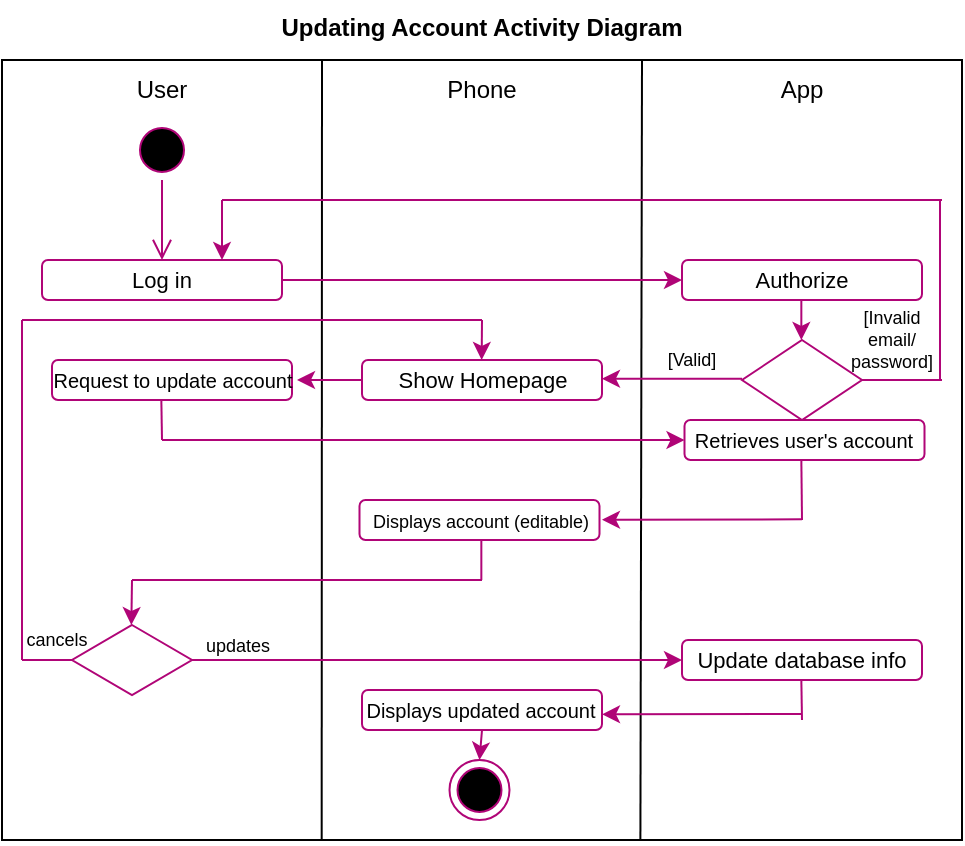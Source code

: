 <mxfile version="16.5.3" type="device"><diagram id="fR5j5vfngR4zpr7wu11u" name="Page-1"><mxGraphModel dx="948" dy="470" grid="1" gridSize="10" guides="1" tooltips="1" connect="1" arrows="1" fold="1" page="1" pageScale="1" pageWidth="850" pageHeight="1100" math="0" shadow="0"><root><mxCell id="0"/><mxCell id="1" parent="0"/><mxCell id="AXLkQLEi_8ZTkcA1Lc_4-1" value="" style="rounded=0;whiteSpace=wrap;html=1;" parent="1" vertex="1"><mxGeometry x="160" y="40" width="480" height="390" as="geometry"/></mxCell><mxCell id="AXLkQLEi_8ZTkcA1Lc_4-2" value="" style="endArrow=none;html=1;rounded=0;entryX=0.333;entryY=0.999;entryDx=0;entryDy=0;entryPerimeter=0;" parent="1" target="AXLkQLEi_8ZTkcA1Lc_4-1" edge="1"><mxGeometry width="50" height="50" relative="1" as="geometry"><mxPoint x="320" y="40" as="sourcePoint"/><mxPoint x="320" y="440" as="targetPoint"/></mxGeometry></mxCell><mxCell id="AXLkQLEi_8ZTkcA1Lc_4-3" value="" style="endArrow=none;html=1;rounded=0;entryX=0.665;entryY=1.001;entryDx=0;entryDy=0;entryPerimeter=0;" parent="1" target="AXLkQLEi_8ZTkcA1Lc_4-1" edge="1"><mxGeometry width="50" height="50" relative="1" as="geometry"><mxPoint x="480" y="40" as="sourcePoint"/><mxPoint x="480" y="460" as="targetPoint"/></mxGeometry></mxCell><mxCell id="AXLkQLEi_8ZTkcA1Lc_4-4" value="Updating Account Activity Diagram" style="text;align=center;fontStyle=1;verticalAlign=middle;spacingLeft=3;spacingRight=3;strokeColor=none;rotatable=0;points=[[0,0.5],[1,0.5]];portConstraint=eastwest;" parent="1" vertex="1"><mxGeometry x="360" y="10" width="80" height="26" as="geometry"/></mxCell><mxCell id="AXLkQLEi_8ZTkcA1Lc_4-5" value="User" style="text;html=1;strokeColor=none;fillColor=none;align=center;verticalAlign=middle;whiteSpace=wrap;rounded=0;" parent="1" vertex="1"><mxGeometry x="210" y="40" width="60" height="30" as="geometry"/></mxCell><mxCell id="AXLkQLEi_8ZTkcA1Lc_4-6" value="Phone" style="text;html=1;strokeColor=none;fillColor=none;align=center;verticalAlign=middle;whiteSpace=wrap;rounded=0;" parent="1" vertex="1"><mxGeometry x="370" y="40" width="60" height="30" as="geometry"/></mxCell><mxCell id="AXLkQLEi_8ZTkcA1Lc_4-7" value="App" style="text;html=1;strokeColor=none;fillColor=none;align=center;verticalAlign=middle;whiteSpace=wrap;rounded=0;" parent="1" vertex="1"><mxGeometry x="530" y="40" width="60" height="30" as="geometry"/></mxCell><mxCell id="AXLkQLEi_8ZTkcA1Lc_4-8" value="" style="ellipse;html=1;shape=startState;fillColor=#000000;strokeColor=#B00577;" parent="1" vertex="1"><mxGeometry x="225" y="70" width="30" height="30" as="geometry"/></mxCell><mxCell id="AXLkQLEi_8ZTkcA1Lc_4-9" value="" style="edgeStyle=orthogonalEdgeStyle;html=1;verticalAlign=bottom;endArrow=open;endSize=8;strokeColor=#B00577;rounded=0;" parent="1" source="AXLkQLEi_8ZTkcA1Lc_4-8" edge="1"><mxGeometry relative="1" as="geometry"><mxPoint x="240" y="140" as="targetPoint"/></mxGeometry></mxCell><mxCell id="AXLkQLEi_8ZTkcA1Lc_4-10" value="" style="rounded=1;whiteSpace=wrap;html=1;strokeColor=#B00577;" parent="1" vertex="1"><mxGeometry x="180" y="140" width="120" height="20" as="geometry"/></mxCell><mxCell id="AXLkQLEi_8ZTkcA1Lc_4-11" value="Log in" style="text;html=1;strokeColor=none;fillColor=none;align=center;verticalAlign=middle;whiteSpace=wrap;rounded=0;fontSize=11;" parent="1" vertex="1"><mxGeometry x="210" y="135" width="60" height="30" as="geometry"/></mxCell><mxCell id="AXLkQLEi_8ZTkcA1Lc_4-13" value="" style="endArrow=classic;html=1;rounded=0;strokeColor=#B00577;exitX=1;exitY=0.5;exitDx=0;exitDy=0;entryX=0;entryY=0.5;entryDx=0;entryDy=0;" parent="1" source="AXLkQLEi_8ZTkcA1Lc_4-10" target="AXLkQLEi_8ZTkcA1Lc_4-14" edge="1"><mxGeometry width="50" height="50" relative="1" as="geometry"><mxPoint x="470" y="200" as="sourcePoint"/><mxPoint x="520" y="150" as="targetPoint"/></mxGeometry></mxCell><mxCell id="AXLkQLEi_8ZTkcA1Lc_4-14" value="" style="rounded=1;whiteSpace=wrap;html=1;strokeColor=#B00577;" parent="1" vertex="1"><mxGeometry x="500" y="140" width="120" height="20" as="geometry"/></mxCell><mxCell id="AXLkQLEi_8ZTkcA1Lc_4-15" value="Authorize" style="text;html=1;strokeColor=none;fillColor=none;align=center;verticalAlign=middle;whiteSpace=wrap;rounded=0;fontSize=11;" parent="1" vertex="1"><mxGeometry x="530" y="135" width="60" height="30" as="geometry"/></mxCell><mxCell id="AXLkQLEi_8ZTkcA1Lc_4-17" value="" style="endArrow=none;html=1;rounded=0;strokeColor=#B00577;" parent="1" edge="1"><mxGeometry width="50" height="50" relative="1" as="geometry"><mxPoint x="629" y="200" as="sourcePoint"/><mxPoint x="629" y="110" as="targetPoint"/></mxGeometry></mxCell><mxCell id="AXLkQLEi_8ZTkcA1Lc_4-18" value="" style="endArrow=none;html=1;rounded=0;strokeColor=#B00577;" parent="1" edge="1"><mxGeometry width="50" height="50" relative="1" as="geometry"><mxPoint x="270" y="110" as="sourcePoint"/><mxPoint x="630" y="110" as="targetPoint"/></mxGeometry></mxCell><mxCell id="AXLkQLEi_8ZTkcA1Lc_4-20" value="" style="endArrow=classic;html=1;rounded=0;strokeColor=#B00577;" parent="1" edge="1"><mxGeometry width="50" height="50" relative="1" as="geometry"><mxPoint x="270" y="110" as="sourcePoint"/><mxPoint x="270" y="140" as="targetPoint"/></mxGeometry></mxCell><mxCell id="AXLkQLEi_8ZTkcA1Lc_4-21" value="[Invalid email/ password]" style="text;html=1;strokeColor=none;fillColor=none;align=center;verticalAlign=middle;whiteSpace=wrap;rounded=0;fontSize=9;" parent="1" vertex="1"><mxGeometry x="580" y="170" width="50" height="20" as="geometry"/></mxCell><mxCell id="AXLkQLEi_8ZTkcA1Lc_4-22" value="" style="rhombus;whiteSpace=wrap;html=1;strokeColor=#B00577;" parent="1" vertex="1"><mxGeometry x="530" y="180" width="60" height="40" as="geometry"/></mxCell><mxCell id="AXLkQLEi_8ZTkcA1Lc_4-23" value="" style="endArrow=none;html=1;rounded=0;strokeColor=#B00577;" parent="1" edge="1"><mxGeometry width="50" height="50" relative="1" as="geometry"><mxPoint x="590" y="200.0" as="sourcePoint"/><mxPoint x="630" y="200" as="targetPoint"/></mxGeometry></mxCell><mxCell id="AXLkQLEi_8ZTkcA1Lc_4-24" value="" style="rounded=1;whiteSpace=wrap;html=1;strokeColor=#B00577;" parent="1" vertex="1"><mxGeometry x="340" y="190" width="120" height="20" as="geometry"/></mxCell><mxCell id="AXLkQLEi_8ZTkcA1Lc_4-25" value="Show Homepage" style="text;html=1;strokeColor=none;fillColor=none;align=center;verticalAlign=middle;whiteSpace=wrap;rounded=0;fontSize=11;" parent="1" vertex="1"><mxGeometry x="352.5" y="185" width="95" height="30" as="geometry"/></mxCell><mxCell id="AXLkQLEi_8ZTkcA1Lc_4-26" value="" style="endArrow=classic;html=1;rounded=0;strokeColor=#B00577;" parent="1" edge="1"><mxGeometry width="50" height="50" relative="1" as="geometry"><mxPoint x="530" y="199.33" as="sourcePoint"/><mxPoint x="460" y="199.33" as="targetPoint"/></mxGeometry></mxCell><mxCell id="AXLkQLEi_8ZTkcA1Lc_4-27" value="[Valid]" style="text;html=1;strokeColor=none;fillColor=none;align=center;verticalAlign=middle;whiteSpace=wrap;rounded=0;fontSize=9;" parent="1" vertex="1"><mxGeometry x="480" y="180" width="50" height="20" as="geometry"/></mxCell><mxCell id="AXLkQLEi_8ZTkcA1Lc_4-28" value="" style="rounded=1;whiteSpace=wrap;html=1;strokeColor=#B00577;" parent="1" vertex="1"><mxGeometry x="185" y="190" width="120" height="20" as="geometry"/></mxCell><mxCell id="AXLkQLEi_8ZTkcA1Lc_4-29" value="&lt;font style=&quot;font-size: 10px&quot;&gt;Request to update account&lt;/font&gt;" style="text;html=1;strokeColor=none;fillColor=none;align=center;verticalAlign=middle;whiteSpace=wrap;rounded=0;fontSize=11;" parent="1" vertex="1"><mxGeometry x="182.5" y="185" width="125" height="30" as="geometry"/></mxCell><mxCell id="AXLkQLEi_8ZTkcA1Lc_4-30" value="" style="endArrow=classic;html=1;rounded=0;strokeColor=#B00577;entryX=1;entryY=0.5;entryDx=0;entryDy=0;" parent="1" source="AXLkQLEi_8ZTkcA1Lc_4-24" target="AXLkQLEi_8ZTkcA1Lc_4-29" edge="1"><mxGeometry width="50" height="50" relative="1" as="geometry"><mxPoint x="340" y="200" as="sourcePoint"/><mxPoint x="310" y="199" as="targetPoint"/></mxGeometry></mxCell><mxCell id="AXLkQLEi_8ZTkcA1Lc_4-31" value="" style="endArrow=classic;html=1;rounded=0;strokeColor=#B00577;" parent="1" edge="1"><mxGeometry width="50" height="50" relative="1" as="geometry"><mxPoint x="559.67" y="160" as="sourcePoint"/><mxPoint x="559.67" y="180" as="targetPoint"/></mxGeometry></mxCell><mxCell id="AXLkQLEi_8ZTkcA1Lc_4-51" value="" style="ellipse;html=1;shape=endState;fillColor=#000000;strokeColor=#B00577;fontSize=8;" parent="1" vertex="1"><mxGeometry x="383.75" y="390" width="30" height="30" as="geometry"/></mxCell><mxCell id="oRUQPXOnXijmD5WjNmyP-28" value="" style="rounded=1;whiteSpace=wrap;html=1;strokeColor=#B00577;" parent="1" vertex="1"><mxGeometry x="500" y="330" width="120" height="20" as="geometry"/></mxCell><mxCell id="oRUQPXOnXijmD5WjNmyP-29" value="Update database info" style="text;html=1;strokeColor=none;fillColor=none;align=center;verticalAlign=middle;whiteSpace=wrap;rounded=0;fontSize=11;" parent="1" vertex="1"><mxGeometry x="501.25" y="332.5" width="117.5" height="15" as="geometry"/></mxCell><mxCell id="oRUQPXOnXijmD5WjNmyP-30" value="" style="endArrow=none;html=1;rounded=0;fontSize=11;strokeColor=#B00577;" parent="1" edge="1"><mxGeometry width="50" height="50" relative="1" as="geometry"><mxPoint x="560" y="370" as="sourcePoint"/><mxPoint x="559.67" y="350" as="targetPoint"/></mxGeometry></mxCell><mxCell id="oRUQPXOnXijmD5WjNmyP-31" value="" style="endArrow=classic;html=1;rounded=0;fontSize=11;strokeColor=#B00577;" parent="1" edge="1"><mxGeometry width="50" height="50" relative="1" as="geometry"><mxPoint x="560" y="367" as="sourcePoint"/><mxPoint x="460" y="367.17" as="targetPoint"/></mxGeometry></mxCell><mxCell id="oRUQPXOnXijmD5WjNmyP-32" value="" style="rounded=1;whiteSpace=wrap;html=1;strokeColor=#B00577;" parent="1" vertex="1"><mxGeometry x="340" y="355" width="120" height="20" as="geometry"/></mxCell><mxCell id="oRUQPXOnXijmD5WjNmyP-38" value="" style="endArrow=classic;html=1;rounded=0;strokeColor=#B00577;entryX=0.5;entryY=0;entryDx=0;entryDy=0;exitX=0.5;exitY=1;exitDx=0;exitDy=0;" parent="1" source="oRUQPXOnXijmD5WjNmyP-32" target="AXLkQLEi_8ZTkcA1Lc_4-51" edge="1"><mxGeometry width="50" height="50" relative="1" as="geometry"><mxPoint x="400" y="480" as="sourcePoint"/><mxPoint x="399.75" y="400" as="targetPoint"/><Array as="points"/></mxGeometry></mxCell><mxCell id="VZKoUNpJh9FUcdgXc0Fx-5" value="" style="rounded=1;whiteSpace=wrap;html=1;strokeColor=#B00577;" parent="1" vertex="1"><mxGeometry x="338.75" y="260" width="120" height="20" as="geometry"/></mxCell><mxCell id="VZKoUNpJh9FUcdgXc0Fx-6" value="" style="endArrow=none;html=1;rounded=0;fontSize=11;strokeColor=#B00577;" parent="1" edge="1"><mxGeometry width="50" height="50" relative="1" as="geometry"><mxPoint x="240" y="230" as="sourcePoint"/><mxPoint x="239.67" y="210" as="targetPoint"/></mxGeometry></mxCell><mxCell id="VZKoUNpJh9FUcdgXc0Fx-9" value="" style="endArrow=classic;html=1;rounded=0;fontSize=11;strokeColor=#B00577;entryX=0;entryY=0.5;entryDx=0;entryDy=0;" parent="1" target="VZKoUNpJh9FUcdgXc0Fx-51" edge="1"><mxGeometry width="50" height="50" relative="1" as="geometry"><mxPoint x="240" y="230" as="sourcePoint"/><mxPoint x="340" y="240.17" as="targetPoint"/></mxGeometry></mxCell><mxCell id="VZKoUNpJh9FUcdgXc0Fx-10" value="&lt;font style=&quot;font-size: 9px&quot;&gt;Displays account (editable)&lt;/font&gt;" style="text;html=1;strokeColor=none;fillColor=none;align=center;verticalAlign=middle;whiteSpace=wrap;rounded=0;fontSize=11;" parent="1" vertex="1"><mxGeometry x="330" y="255" width="138.76" height="30" as="geometry"/></mxCell><mxCell id="VZKoUNpJh9FUcdgXc0Fx-14" value="" style="endArrow=none;html=1;rounded=0;fontSize=11;strokeColor=#B00577;" parent="1" edge="1"><mxGeometry width="50" height="50" relative="1" as="geometry"><mxPoint x="399.67" y="300" as="sourcePoint"/><mxPoint x="399.67" y="280" as="targetPoint"/></mxGeometry></mxCell><mxCell id="VZKoUNpJh9FUcdgXc0Fx-27" value="" style="endArrow=classic;html=1;rounded=0;strokeColor=#B00577;entryX=0.5;entryY=0;entryDx=0;entryDy=0;" parent="1" edge="1"><mxGeometry width="50" height="50" relative="1" as="geometry"><mxPoint x="225" y="300" as="sourcePoint"/><mxPoint x="224.67" y="322.5" as="targetPoint"/><Array as="points"/></mxGeometry></mxCell><mxCell id="VZKoUNpJh9FUcdgXc0Fx-28" value="" style="rhombus;whiteSpace=wrap;html=1;strokeColor=#B00577;" parent="1" vertex="1"><mxGeometry x="195" y="322.5" width="60" height="35" as="geometry"/></mxCell><mxCell id="VZKoUNpJh9FUcdgXc0Fx-30" value="" style="endArrow=classic;html=1;rounded=0;fontSize=11;strokeColor=#B00577;strokeWidth=1;entryX=0;entryY=0.5;entryDx=0;entryDy=0;exitX=1;exitY=0.5;exitDx=0;exitDy=0;" parent="1" source="VZKoUNpJh9FUcdgXc0Fx-28" target="oRUQPXOnXijmD5WjNmyP-28" edge="1"><mxGeometry width="50" height="50" relative="1" as="geometry"><mxPoint x="270" y="297.33" as="sourcePoint"/><mxPoint x="490" y="297" as="targetPoint"/></mxGeometry></mxCell><mxCell id="VZKoUNpJh9FUcdgXc0Fx-33" value="" style="endArrow=none;html=1;rounded=0;fontSize=11;strokeColor=#B00577;strokeWidth=1;entryX=0;entryY=0.5;entryDx=0;entryDy=0;exitX=0;exitY=1;exitDx=0;exitDy=0;" parent="1" source="VZKoUNpJh9FUcdgXc0Fx-37" target="VZKoUNpJh9FUcdgXc0Fx-28" edge="1"><mxGeometry width="50" height="50" relative="1" as="geometry"><mxPoint x="210" y="310" as="sourcePoint"/><mxPoint x="210" y="390" as="targetPoint"/></mxGeometry></mxCell><mxCell id="VZKoUNpJh9FUcdgXc0Fx-36" value="updates" style="text;html=1;strokeColor=none;fillColor=none;align=center;verticalAlign=middle;whiteSpace=wrap;rounded=0;fontSize=9;" parent="1" vertex="1"><mxGeometry x="247.5" y="322.5" width="60" height="20" as="geometry"/></mxCell><mxCell id="VZKoUNpJh9FUcdgXc0Fx-37" value="cancels" style="text;html=1;strokeColor=none;fillColor=none;align=center;verticalAlign=middle;whiteSpace=wrap;rounded=0;fontSize=9;" parent="1" vertex="1"><mxGeometry x="170" y="320" width="35" height="20" as="geometry"/></mxCell><mxCell id="VZKoUNpJh9FUcdgXc0Fx-40" value="" style="endArrow=none;html=1;rounded=0;fontSize=11;strokeColor=#B00577;strokeWidth=1;" parent="1" edge="1"><mxGeometry width="50" height="50" relative="1" as="geometry"><mxPoint x="225" y="300" as="sourcePoint"/><mxPoint x="400" y="300" as="targetPoint"/></mxGeometry></mxCell><mxCell id="VZKoUNpJh9FUcdgXc0Fx-41" value="&lt;p&gt;&lt;font style=&quot;line-height: 1.2 ; font-size: 10px&quot;&gt;Displays updated account&lt;/font&gt;&lt;/p&gt;" style="text;html=1;strokeColor=none;fillColor=none;align=center;verticalAlign=middle;whiteSpace=wrap;rounded=0;fontSize=11;" parent="1" vertex="1"><mxGeometry x="335" y="357.5" width="128.75" height="15" as="geometry"/></mxCell><mxCell id="VZKoUNpJh9FUcdgXc0Fx-43" value="" style="endArrow=none;html=1;rounded=0;fontSize=8;strokeColor=#B00577;strokeWidth=1;exitX=0;exitY=1;exitDx=0;exitDy=0;" parent="1" source="VZKoUNpJh9FUcdgXc0Fx-37" edge="1"><mxGeometry width="50" height="50" relative="1" as="geometry"><mxPoint x="170" y="300" as="sourcePoint"/><mxPoint x="170" y="170" as="targetPoint"/></mxGeometry></mxCell><mxCell id="VZKoUNpJh9FUcdgXc0Fx-44" value="" style="endArrow=none;html=1;rounded=0;fontSize=8;strokeColor=#B00577;strokeWidth=1;" parent="1" edge="1"><mxGeometry width="50" height="50" relative="1" as="geometry"><mxPoint x="170" y="170" as="sourcePoint"/><mxPoint x="400" y="170" as="targetPoint"/></mxGeometry></mxCell><mxCell id="VZKoUNpJh9FUcdgXc0Fx-45" value="" style="endArrow=classic;html=1;rounded=0;fontSize=8;strokeColor=#B00577;strokeWidth=1;" parent="1" edge="1"><mxGeometry width="50" height="50" relative="1" as="geometry"><mxPoint x="400" y="170" as="sourcePoint"/><mxPoint x="399.83" y="190" as="targetPoint"/></mxGeometry></mxCell><mxCell id="VZKoUNpJh9FUcdgXc0Fx-51" value="" style="rounded=1;whiteSpace=wrap;html=1;strokeColor=#B00577;" parent="1" vertex="1"><mxGeometry x="501.25" y="220" width="120" height="20" as="geometry"/></mxCell><mxCell id="VZKoUNpJh9FUcdgXc0Fx-52" value="&lt;font style=&quot;font-size: 10px&quot;&gt;Retrieves user's account&lt;/font&gt;" style="text;html=1;strokeColor=none;fillColor=none;align=center;verticalAlign=middle;whiteSpace=wrap;rounded=0;fontSize=11;" parent="1" vertex="1"><mxGeometry x="501.25" y="215" width="120" height="30" as="geometry"/></mxCell><mxCell id="VZKoUNpJh9FUcdgXc0Fx-53" value="" style="endArrow=none;html=1;rounded=0;fontSize=11;strokeColor=#B00577;" parent="1" edge="1"><mxGeometry width="50" height="50" relative="1" as="geometry"><mxPoint x="560" y="270" as="sourcePoint"/><mxPoint x="559.67" y="240" as="targetPoint"/></mxGeometry></mxCell><mxCell id="VZKoUNpJh9FUcdgXc0Fx-54" value="" style="endArrow=classic;html=1;rounded=0;fontSize=11;strokeColor=#B00577;" parent="1" edge="1"><mxGeometry width="50" height="50" relative="1" as="geometry"><mxPoint x="560" y="269.67" as="sourcePoint"/><mxPoint x="460" y="269.84" as="targetPoint"/></mxGeometry></mxCell></root></mxGraphModel></diagram></mxfile>